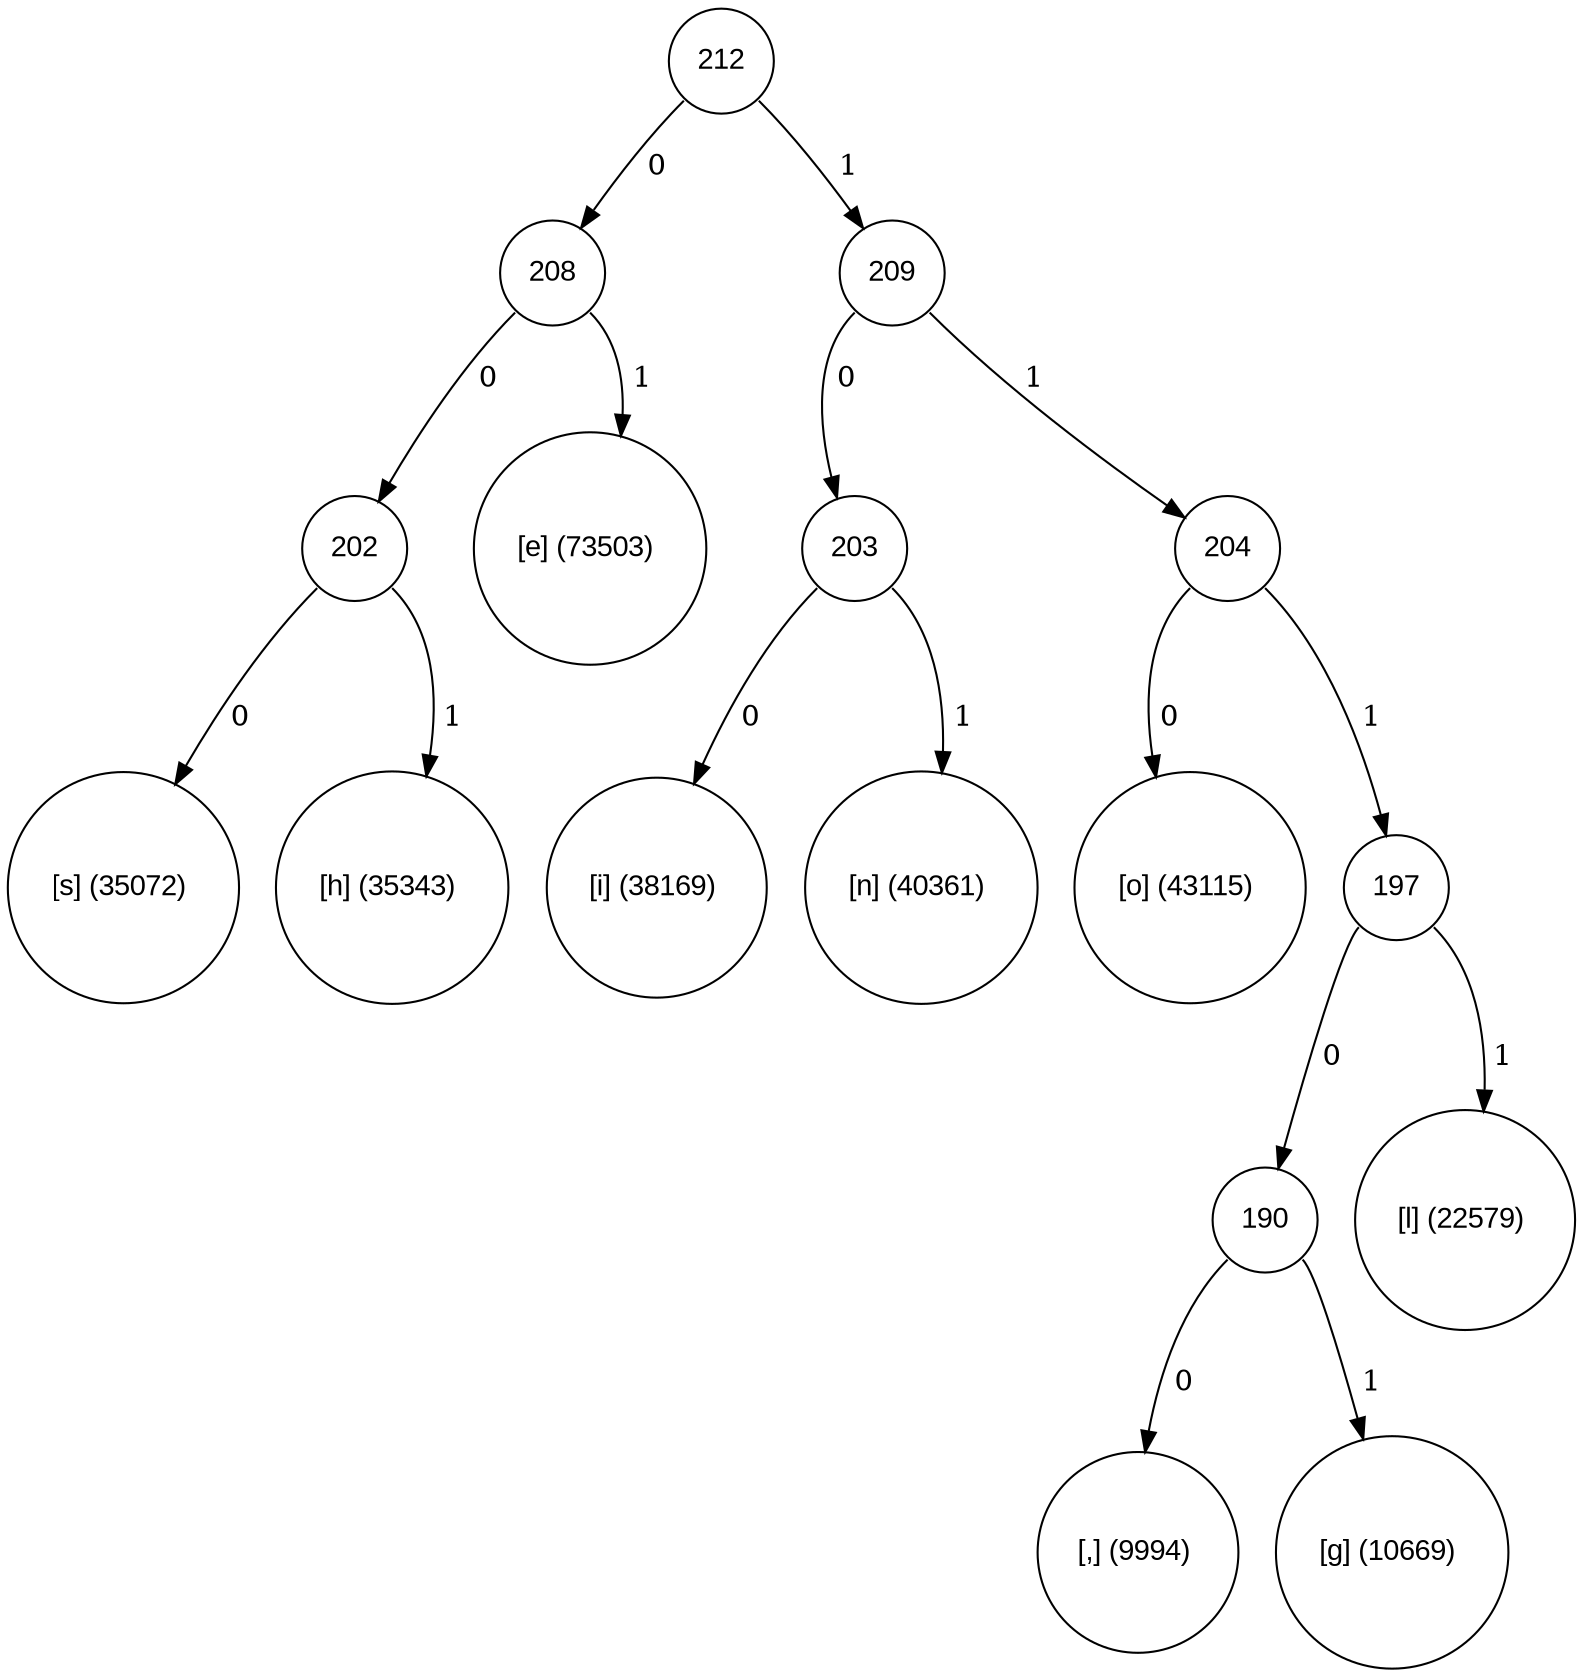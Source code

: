 digraph tree {
	node [fontname="Arial", shape="circle", width=0.5]; 

212:sw -> 208 [label = " 0"]; 
208 [label = "208"]; 
208:se -> 101 [label = " 1"]; 
101 [label = "[e] (73503) "]; 
208:sw -> 202 [label = " 0"]; 
202 [label = "202"]; 
202:se -> 104 [label = " 1"]; 
104 [label = "[h] (35343) "]; 
202:sw -> 115 [label = " 0"]; 
115 [label = "[s] (35072) "]; 
212:se -> 209 [label = " 1"]; 
209 [label = "209"]; 
209:sw -> 203 [label = " 0"]; 
203 [label = "203"]; 
203:sw -> 105 [label = " 0"]; 
105 [label = "[i] (38169) "]; 
203:se -> 110 [label = " 1"]; 
110 [label = "[n] (40361) "]; 
209:se -> 204 [label = " 1"]; 
204 [label = "204"]; 
204:sw -> 111 [label = " 0"]; 
111 [label = "[o] (43115) "]; 
204:se -> 197 [label = " 1"]; 
197 [label = "197"]; 
197:se -> 108 [label = " 1"]; 
108 [label = "[l] (22579) "]; 
197:sw -> 190 [label = " 0"]; 
190 [label = "190"]; 
190:sw -> 44 [label = " 0"]; 
44 [label = "[,] (9994) "]; 
190:se -> 103 [label = " 1"]; 
103 [label = "[g] (10669) "]; 
}
